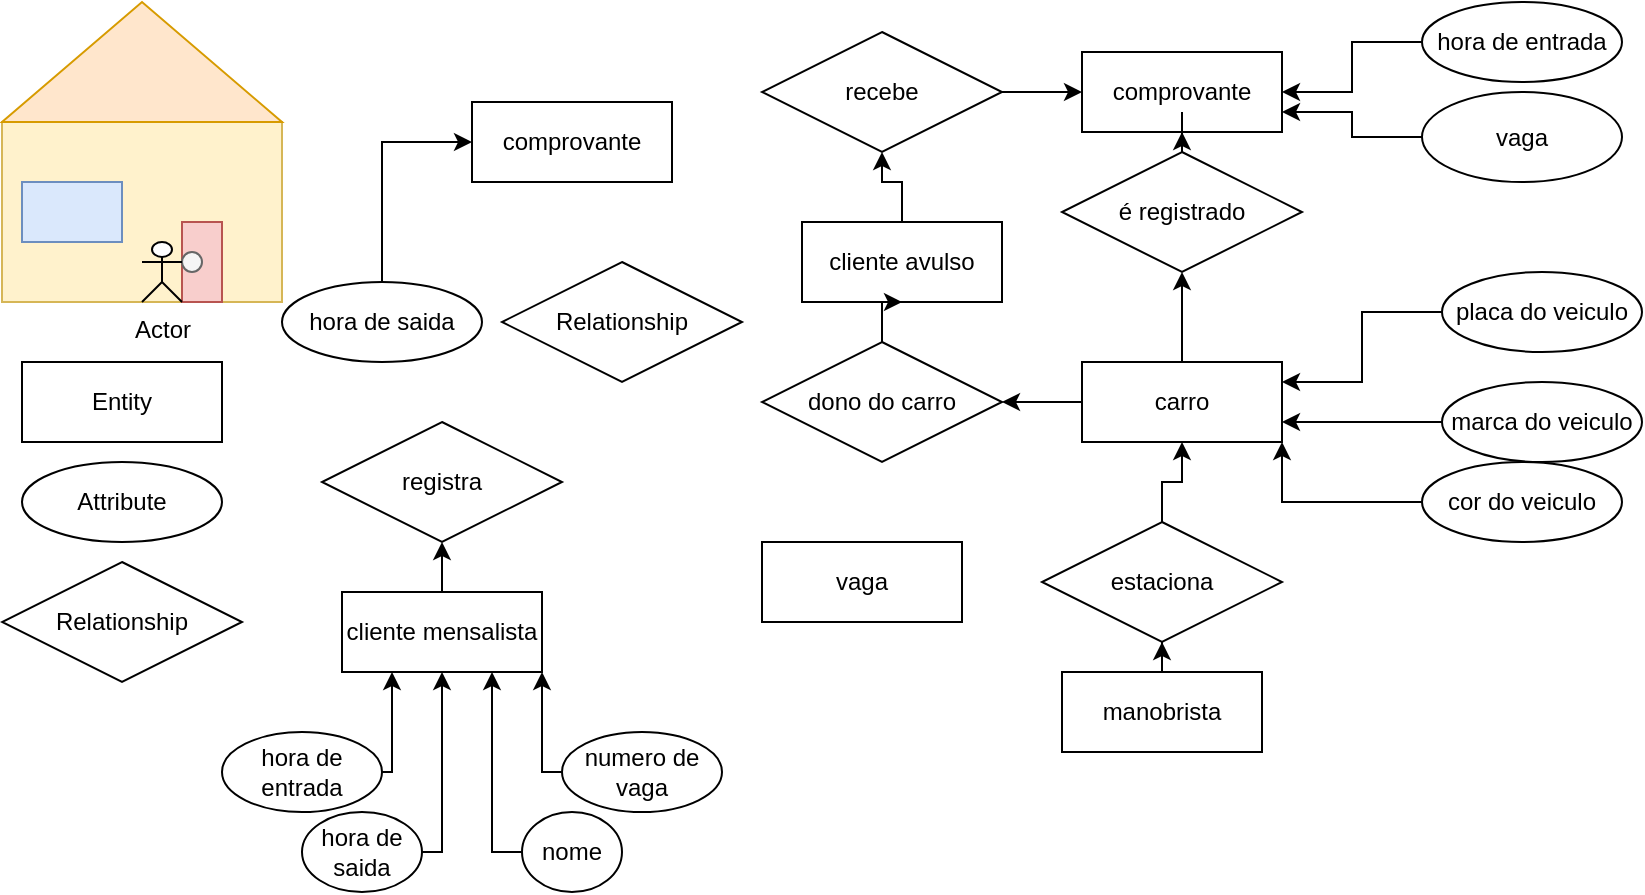 <mxfile version="24.7.7">
  <diagram name="Página-1" id="z4BAccATxpldHNrwmR1S">
    <mxGraphModel dx="828" dy="468" grid="1" gridSize="10" guides="1" tooltips="1" connect="1" arrows="1" fold="1" page="1" pageScale="1" pageWidth="827" pageHeight="1169" math="0" shadow="0">
      <root>
        <mxCell id="0" />
        <mxCell id="1" parent="0" />
        <mxCell id="UGT4NGqu7C6gHvv6oiy_-2" value="" style="rounded=0;whiteSpace=wrap;html=1;fillColor=#fff2cc;strokeColor=#d6b656;" vertex="1" parent="1">
          <mxGeometry y="60" width="140" height="90" as="geometry" />
        </mxCell>
        <mxCell id="UGT4NGqu7C6gHvv6oiy_-3" value="" style="triangle;whiteSpace=wrap;html=1;direction=north;fillColor=#ffe6cc;strokeColor=#d79b00;" vertex="1" parent="1">
          <mxGeometry width="140" height="60" as="geometry" />
        </mxCell>
        <mxCell id="UGT4NGqu7C6gHvv6oiy_-4" value="" style="rounded=0;whiteSpace=wrap;html=1;fillColor=#f8cecc;strokeColor=#b85450;" vertex="1" parent="1">
          <mxGeometry x="90" y="110" width="20" height="40" as="geometry" />
        </mxCell>
        <mxCell id="UGT4NGqu7C6gHvv6oiy_-5" value="" style="ellipse;whiteSpace=wrap;html=1;aspect=fixed;fillColor=#f5f5f5;fontColor=#333333;strokeColor=#666666;" vertex="1" parent="1">
          <mxGeometry x="90" y="125" width="10" height="10" as="geometry" />
        </mxCell>
        <mxCell id="UGT4NGqu7C6gHvv6oiy_-6" value="" style="rounded=0;whiteSpace=wrap;html=1;fillColor=#dae8fc;strokeColor=#6c8ebf;" vertex="1" parent="1">
          <mxGeometry x="10" y="90" width="50" height="30" as="geometry" />
        </mxCell>
        <mxCell id="UGT4NGqu7C6gHvv6oiy_-12" value="Relationship" style="shape=rhombus;perimeter=rhombusPerimeter;whiteSpace=wrap;html=1;align=center;" vertex="1" parent="1">
          <mxGeometry y="280" width="120" height="60" as="geometry" />
        </mxCell>
        <mxCell id="UGT4NGqu7C6gHvv6oiy_-13" value="Attribute" style="ellipse;whiteSpace=wrap;html=1;align=center;" vertex="1" parent="1">
          <mxGeometry x="10" y="230" width="100" height="40" as="geometry" />
        </mxCell>
        <mxCell id="UGT4NGqu7C6gHvv6oiy_-14" value="Entity" style="whiteSpace=wrap;html=1;align=center;" vertex="1" parent="1">
          <mxGeometry x="10" y="180" width="100" height="40" as="geometry" />
        </mxCell>
        <mxCell id="UGT4NGqu7C6gHvv6oiy_-92" style="edgeStyle=orthogonalEdgeStyle;rounded=0;orthogonalLoop=1;jettySize=auto;html=1;entryX=1;entryY=0.5;entryDx=0;entryDy=0;" edge="1" parent="1" source="UGT4NGqu7C6gHvv6oiy_-15" target="UGT4NGqu7C6gHvv6oiy_-91">
          <mxGeometry relative="1" as="geometry" />
        </mxCell>
        <mxCell id="UGT4NGqu7C6gHvv6oiy_-105" style="edgeStyle=orthogonalEdgeStyle;rounded=0;orthogonalLoop=1;jettySize=auto;html=1;entryX=0.5;entryY=1;entryDx=0;entryDy=0;" edge="1" parent="1" source="UGT4NGqu7C6gHvv6oiy_-15" target="UGT4NGqu7C6gHvv6oiy_-104">
          <mxGeometry relative="1" as="geometry" />
        </mxCell>
        <mxCell id="UGT4NGqu7C6gHvv6oiy_-15" value="carro" style="whiteSpace=wrap;html=1;align=center;" vertex="1" parent="1">
          <mxGeometry x="540" y="180" width="100" height="40" as="geometry" />
        </mxCell>
        <mxCell id="UGT4NGqu7C6gHvv6oiy_-32" style="edgeStyle=orthogonalEdgeStyle;rounded=0;orthogonalLoop=1;jettySize=auto;html=1;entryX=1;entryY=1;entryDx=0;entryDy=0;" edge="1" parent="1" source="UGT4NGqu7C6gHvv6oiy_-16" target="UGT4NGqu7C6gHvv6oiy_-15">
          <mxGeometry relative="1" as="geometry" />
        </mxCell>
        <mxCell id="UGT4NGqu7C6gHvv6oiy_-16" value="cor do veiculo" style="ellipse;whiteSpace=wrap;html=1;align=center;" vertex="1" parent="1">
          <mxGeometry x="710" y="230" width="100" height="40" as="geometry" />
        </mxCell>
        <mxCell id="UGT4NGqu7C6gHvv6oiy_-31" style="edgeStyle=orthogonalEdgeStyle;rounded=0;orthogonalLoop=1;jettySize=auto;html=1;entryX=1;entryY=0.75;entryDx=0;entryDy=0;" edge="1" parent="1" source="UGT4NGqu7C6gHvv6oiy_-17" target="UGT4NGqu7C6gHvv6oiy_-15">
          <mxGeometry relative="1" as="geometry" />
        </mxCell>
        <mxCell id="UGT4NGqu7C6gHvv6oiy_-17" value="marca do veiculo" style="ellipse;whiteSpace=wrap;html=1;align=center;" vertex="1" parent="1">
          <mxGeometry x="720" y="190" width="100" height="40" as="geometry" />
        </mxCell>
        <mxCell id="UGT4NGqu7C6gHvv6oiy_-63" style="edgeStyle=orthogonalEdgeStyle;rounded=0;orthogonalLoop=1;jettySize=auto;html=1;entryX=1;entryY=0.25;entryDx=0;entryDy=0;" edge="1" parent="1" source="UGT4NGqu7C6gHvv6oiy_-18" target="UGT4NGqu7C6gHvv6oiy_-15">
          <mxGeometry relative="1" as="geometry" />
        </mxCell>
        <mxCell id="UGT4NGqu7C6gHvv6oiy_-18" value="placa do veiculo" style="ellipse;whiteSpace=wrap;html=1;align=center;" vertex="1" parent="1">
          <mxGeometry x="720" y="135" width="100" height="40" as="geometry" />
        </mxCell>
        <mxCell id="UGT4NGqu7C6gHvv6oiy_-19" value="comprovante" style="whiteSpace=wrap;html=1;align=center;" vertex="1" parent="1">
          <mxGeometry x="540" y="25" width="100" height="40" as="geometry" />
        </mxCell>
        <mxCell id="UGT4NGqu7C6gHvv6oiy_-58" style="edgeStyle=orthogonalEdgeStyle;rounded=0;orthogonalLoop=1;jettySize=auto;html=1;entryX=1;entryY=0.75;entryDx=0;entryDy=0;" edge="1" parent="1" source="UGT4NGqu7C6gHvv6oiy_-38" target="UGT4NGqu7C6gHvv6oiy_-19">
          <mxGeometry relative="1" as="geometry" />
        </mxCell>
        <mxCell id="UGT4NGqu7C6gHvv6oiy_-38" value="vaga" style="ellipse;whiteSpace=wrap;html=1;align=center;" vertex="1" parent="1">
          <mxGeometry x="710" y="45" width="100" height="45" as="geometry" />
        </mxCell>
        <mxCell id="UGT4NGqu7C6gHvv6oiy_-59" style="edgeStyle=orthogonalEdgeStyle;rounded=0;orthogonalLoop=1;jettySize=auto;html=1;entryX=1;entryY=0.5;entryDx=0;entryDy=0;" edge="1" parent="1" source="UGT4NGqu7C6gHvv6oiy_-39" target="UGT4NGqu7C6gHvv6oiy_-19">
          <mxGeometry relative="1" as="geometry" />
        </mxCell>
        <mxCell id="UGT4NGqu7C6gHvv6oiy_-39" value="hora de entrada" style="ellipse;whiteSpace=wrap;html=1;align=center;" vertex="1" parent="1">
          <mxGeometry x="710" width="100" height="40" as="geometry" />
        </mxCell>
        <mxCell id="UGT4NGqu7C6gHvv6oiy_-47" value="Actor" style="shape=umlActor;verticalLabelPosition=bottom;verticalAlign=top;html=1;outlineConnect=0;" vertex="1" parent="1">
          <mxGeometry x="70" y="120" width="20" height="30" as="geometry" />
        </mxCell>
        <mxCell id="UGT4NGqu7C6gHvv6oiy_-85" style="edgeStyle=orthogonalEdgeStyle;rounded=0;orthogonalLoop=1;jettySize=auto;html=1;entryX=0;entryY=0.5;entryDx=0;entryDy=0;" edge="1" parent="1" source="UGT4NGqu7C6gHvv6oiy_-57" target="UGT4NGqu7C6gHvv6oiy_-19">
          <mxGeometry relative="1" as="geometry" />
        </mxCell>
        <mxCell id="UGT4NGqu7C6gHvv6oiy_-57" value="recebe" style="shape=rhombus;perimeter=rhombusPerimeter;whiteSpace=wrap;html=1;align=center;" vertex="1" parent="1">
          <mxGeometry x="380" y="15" width="120" height="60" as="geometry" />
        </mxCell>
        <mxCell id="UGT4NGqu7C6gHvv6oiy_-70" style="edgeStyle=orthogonalEdgeStyle;rounded=0;orthogonalLoop=1;jettySize=auto;html=1;entryX=0.5;entryY=1;entryDx=0;entryDy=0;" edge="1" parent="1" source="UGT4NGqu7C6gHvv6oiy_-64" target="UGT4NGqu7C6gHvv6oiy_-65">
          <mxGeometry relative="1" as="geometry" />
        </mxCell>
        <mxCell id="UGT4NGqu7C6gHvv6oiy_-64" value="cliente mensalista" style="whiteSpace=wrap;html=1;align=center;" vertex="1" parent="1">
          <mxGeometry x="170" y="295" width="100" height="40" as="geometry" />
        </mxCell>
        <mxCell id="UGT4NGqu7C6gHvv6oiy_-65" value="registra" style="shape=rhombus;perimeter=rhombusPerimeter;whiteSpace=wrap;html=1;align=center;" vertex="1" parent="1">
          <mxGeometry x="160" y="210" width="120" height="60" as="geometry" />
        </mxCell>
        <mxCell id="UGT4NGqu7C6gHvv6oiy_-78" style="edgeStyle=orthogonalEdgeStyle;rounded=0;orthogonalLoop=1;jettySize=auto;html=1;entryX=1;entryY=1;entryDx=0;entryDy=0;" edge="1" parent="1" source="UGT4NGqu7C6gHvv6oiy_-67" target="UGT4NGqu7C6gHvv6oiy_-64">
          <mxGeometry relative="1" as="geometry">
            <Array as="points">
              <mxPoint x="270" y="385" />
            </Array>
          </mxGeometry>
        </mxCell>
        <mxCell id="UGT4NGqu7C6gHvv6oiy_-67" value="numero de vaga" style="ellipse;whiteSpace=wrap;html=1;align=center;" vertex="1" parent="1">
          <mxGeometry x="280" y="365" width="80" height="40" as="geometry" />
        </mxCell>
        <mxCell id="UGT4NGqu7C6gHvv6oiy_-72" style="edgeStyle=orthogonalEdgeStyle;rounded=0;orthogonalLoop=1;jettySize=auto;html=1;entryX=0.25;entryY=1;entryDx=0;entryDy=0;" edge="1" parent="1" source="UGT4NGqu7C6gHvv6oiy_-68" target="UGT4NGqu7C6gHvv6oiy_-64">
          <mxGeometry relative="1" as="geometry">
            <Array as="points">
              <mxPoint x="195" y="385" />
            </Array>
          </mxGeometry>
        </mxCell>
        <mxCell id="UGT4NGqu7C6gHvv6oiy_-68" value="hora de entrada" style="ellipse;whiteSpace=wrap;html=1;align=center;" vertex="1" parent="1">
          <mxGeometry x="110" y="365" width="80" height="40" as="geometry" />
        </mxCell>
        <mxCell id="UGT4NGqu7C6gHvv6oiy_-76" style="edgeStyle=orthogonalEdgeStyle;rounded=0;orthogonalLoop=1;jettySize=auto;html=1;entryX=0.75;entryY=1;entryDx=0;entryDy=0;" edge="1" parent="1" source="UGT4NGqu7C6gHvv6oiy_-69" target="UGT4NGqu7C6gHvv6oiy_-64">
          <mxGeometry relative="1" as="geometry">
            <Array as="points">
              <mxPoint x="245" y="425" />
            </Array>
          </mxGeometry>
        </mxCell>
        <mxCell id="UGT4NGqu7C6gHvv6oiy_-80" style="edgeStyle=orthogonalEdgeStyle;rounded=0;orthogonalLoop=1;jettySize=auto;html=1;entryX=0.5;entryY=1;entryDx=0;entryDy=0;" edge="1" parent="1" source="UGT4NGqu7C6gHvv6oiy_-71" target="UGT4NGqu7C6gHvv6oiy_-64">
          <mxGeometry relative="1" as="geometry">
            <Array as="points">
              <mxPoint x="220" y="425" />
            </Array>
          </mxGeometry>
        </mxCell>
        <mxCell id="UGT4NGqu7C6gHvv6oiy_-71" value="hora de saida" style="ellipse;whiteSpace=wrap;html=1;align=center;" vertex="1" parent="1">
          <mxGeometry x="150" y="405" width="60" height="40" as="geometry" />
        </mxCell>
        <mxCell id="UGT4NGqu7C6gHvv6oiy_-69" value="nome" style="ellipse;whiteSpace=wrap;html=1;align=center;" vertex="1" parent="1">
          <mxGeometry x="260" y="405" width="50" height="40" as="geometry" />
        </mxCell>
        <mxCell id="UGT4NGqu7C6gHvv6oiy_-83" style="edgeStyle=orthogonalEdgeStyle;rounded=0;orthogonalLoop=1;jettySize=auto;html=1;entryX=0.5;entryY=1;entryDx=0;entryDy=0;" edge="1" parent="1" source="UGT4NGqu7C6gHvv6oiy_-82" target="UGT4NGqu7C6gHvv6oiy_-57">
          <mxGeometry relative="1" as="geometry" />
        </mxCell>
        <mxCell id="UGT4NGqu7C6gHvv6oiy_-82" value="cliente avulso" style="whiteSpace=wrap;html=1;align=center;" vertex="1" parent="1">
          <mxGeometry x="400" y="110" width="100" height="40" as="geometry" />
        </mxCell>
        <mxCell id="UGT4NGqu7C6gHvv6oiy_-93" style="edgeStyle=orthogonalEdgeStyle;rounded=0;orthogonalLoop=1;jettySize=auto;html=1;entryX=0.5;entryY=1;entryDx=0;entryDy=0;" edge="1" parent="1" source="UGT4NGqu7C6gHvv6oiy_-91" target="UGT4NGqu7C6gHvv6oiy_-82">
          <mxGeometry relative="1" as="geometry" />
        </mxCell>
        <mxCell id="UGT4NGqu7C6gHvv6oiy_-91" value="dono do carro" style="shape=rhombus;perimeter=rhombusPerimeter;whiteSpace=wrap;html=1;align=center;" vertex="1" parent="1">
          <mxGeometry x="380" y="170" width="120" height="60" as="geometry" />
        </mxCell>
        <mxCell id="UGT4NGqu7C6gHvv6oiy_-99" style="edgeStyle=orthogonalEdgeStyle;rounded=0;orthogonalLoop=1;jettySize=auto;html=1;entryX=0.5;entryY=1;entryDx=0;entryDy=0;" edge="1" parent="1" source="UGT4NGqu7C6gHvv6oiy_-97" target="UGT4NGqu7C6gHvv6oiy_-98">
          <mxGeometry relative="1" as="geometry" />
        </mxCell>
        <mxCell id="UGT4NGqu7C6gHvv6oiy_-97" value="manobrista" style="whiteSpace=wrap;html=1;align=center;" vertex="1" parent="1">
          <mxGeometry x="530" y="335" width="100" height="40" as="geometry" />
        </mxCell>
        <mxCell id="UGT4NGqu7C6gHvv6oiy_-100" style="edgeStyle=orthogonalEdgeStyle;rounded=0;orthogonalLoop=1;jettySize=auto;html=1;entryX=0.5;entryY=1;entryDx=0;entryDy=0;" edge="1" parent="1" source="UGT4NGqu7C6gHvv6oiy_-98" target="UGT4NGqu7C6gHvv6oiy_-15">
          <mxGeometry relative="1" as="geometry" />
        </mxCell>
        <mxCell id="UGT4NGqu7C6gHvv6oiy_-98" value="estaciona" style="shape=rhombus;perimeter=rhombusPerimeter;whiteSpace=wrap;html=1;align=center;" vertex="1" parent="1">
          <mxGeometry x="520" y="260" width="120" height="60" as="geometry" />
        </mxCell>
        <mxCell id="UGT4NGqu7C6gHvv6oiy_-106" style="edgeStyle=orthogonalEdgeStyle;rounded=0;orthogonalLoop=1;jettySize=auto;html=1;entryX=0.5;entryY=1;entryDx=0;entryDy=0;" edge="1" parent="1" source="UGT4NGqu7C6gHvv6oiy_-104" target="UGT4NGqu7C6gHvv6oiy_-19">
          <mxGeometry relative="1" as="geometry" />
        </mxCell>
        <mxCell id="UGT4NGqu7C6gHvv6oiy_-104" value="é registrado" style="shape=rhombus;perimeter=rhombusPerimeter;whiteSpace=wrap;html=1;align=center;" vertex="1" parent="1">
          <mxGeometry x="530" y="75" width="120" height="60" as="geometry" />
        </mxCell>
        <mxCell id="UGT4NGqu7C6gHvv6oiy_-109" style="edgeStyle=orthogonalEdgeStyle;rounded=0;orthogonalLoop=1;jettySize=auto;html=1;entryX=0;entryY=0.5;entryDx=0;entryDy=0;" edge="1" parent="1" source="UGT4NGqu7C6gHvv6oiy_-107" target="UGT4NGqu7C6gHvv6oiy_-108">
          <mxGeometry relative="1" as="geometry" />
        </mxCell>
        <mxCell id="UGT4NGqu7C6gHvv6oiy_-107" value="hora de saida" style="ellipse;whiteSpace=wrap;html=1;align=center;" vertex="1" parent="1">
          <mxGeometry x="140" y="140" width="100" height="40" as="geometry" />
        </mxCell>
        <mxCell id="UGT4NGqu7C6gHvv6oiy_-108" value="comprovante" style="whiteSpace=wrap;html=1;align=center;" vertex="1" parent="1">
          <mxGeometry x="235" y="50" width="100" height="40" as="geometry" />
        </mxCell>
        <mxCell id="UGT4NGqu7C6gHvv6oiy_-111" value="Relationship" style="shape=rhombus;perimeter=rhombusPerimeter;whiteSpace=wrap;html=1;align=center;" vertex="1" parent="1">
          <mxGeometry x="250" y="130" width="120" height="60" as="geometry" />
        </mxCell>
        <mxCell id="UGT4NGqu7C6gHvv6oiy_-112" value="vaga" style="whiteSpace=wrap;html=1;align=center;" vertex="1" parent="1">
          <mxGeometry x="380" y="270" width="100" height="40" as="geometry" />
        </mxCell>
      </root>
    </mxGraphModel>
  </diagram>
</mxfile>
